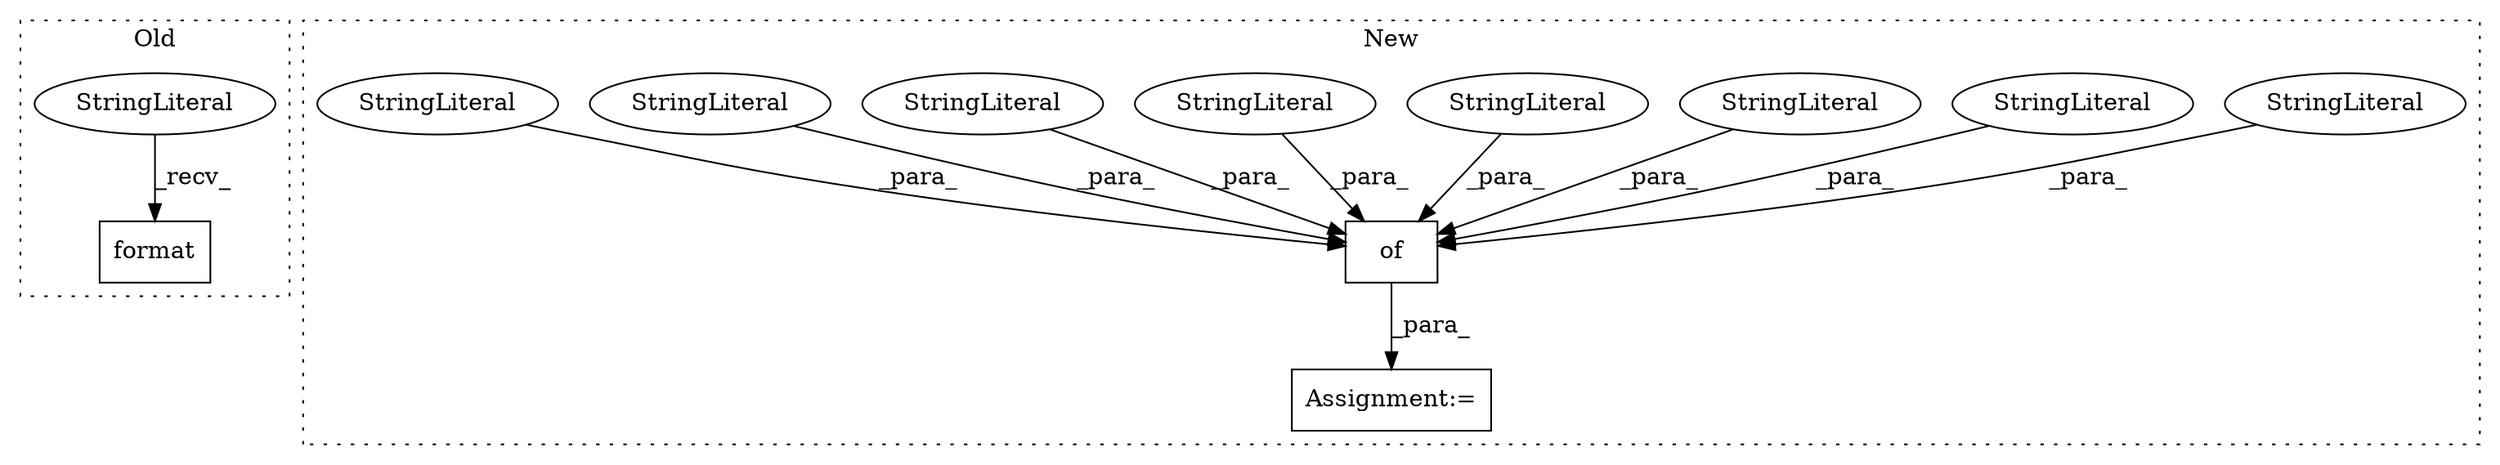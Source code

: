 digraph G {
subgraph cluster0 {
1 [label="format" a="32" s="20876,20912" l="7,1" shape="box"];
3 [label="StringLiteral" a="45" s="20746" l="129" shape="ellipse"];
label = "Old";
style="dotted";
}
subgraph cluster1 {
2 [label="of" a="32" s="21230,21450" l="3,1" shape="box"];
4 [label="StringLiteral" a="45" s="21400" l="10" shape="ellipse"];
5 [label="StringLiteral" a="45" s="21267" l="25" shape="ellipse"];
6 [label="Assignment:=" a="7" s="21225" l="1" shape="box"];
7 [label="StringLiteral" a="45" s="21341" l="22" shape="ellipse"];
8 [label="StringLiteral" a="45" s="21233" l="26" shape="ellipse"];
9 [label="StringLiteral" a="45" s="21431" l="19" shape="ellipse"];
10 [label="StringLiteral" a="45" s="21376" l="23" shape="ellipse"];
11 [label="StringLiteral" a="45" s="21301" l="27" shape="ellipse"];
12 [label="StringLiteral" a="45" s="21411" l="19" shape="ellipse"];
label = "New";
style="dotted";
}
2 -> 6 [label="_para_"];
3 -> 1 [label="_recv_"];
4 -> 2 [label="_para_"];
5 -> 2 [label="_para_"];
7 -> 2 [label="_para_"];
8 -> 2 [label="_para_"];
9 -> 2 [label="_para_"];
10 -> 2 [label="_para_"];
11 -> 2 [label="_para_"];
12 -> 2 [label="_para_"];
}